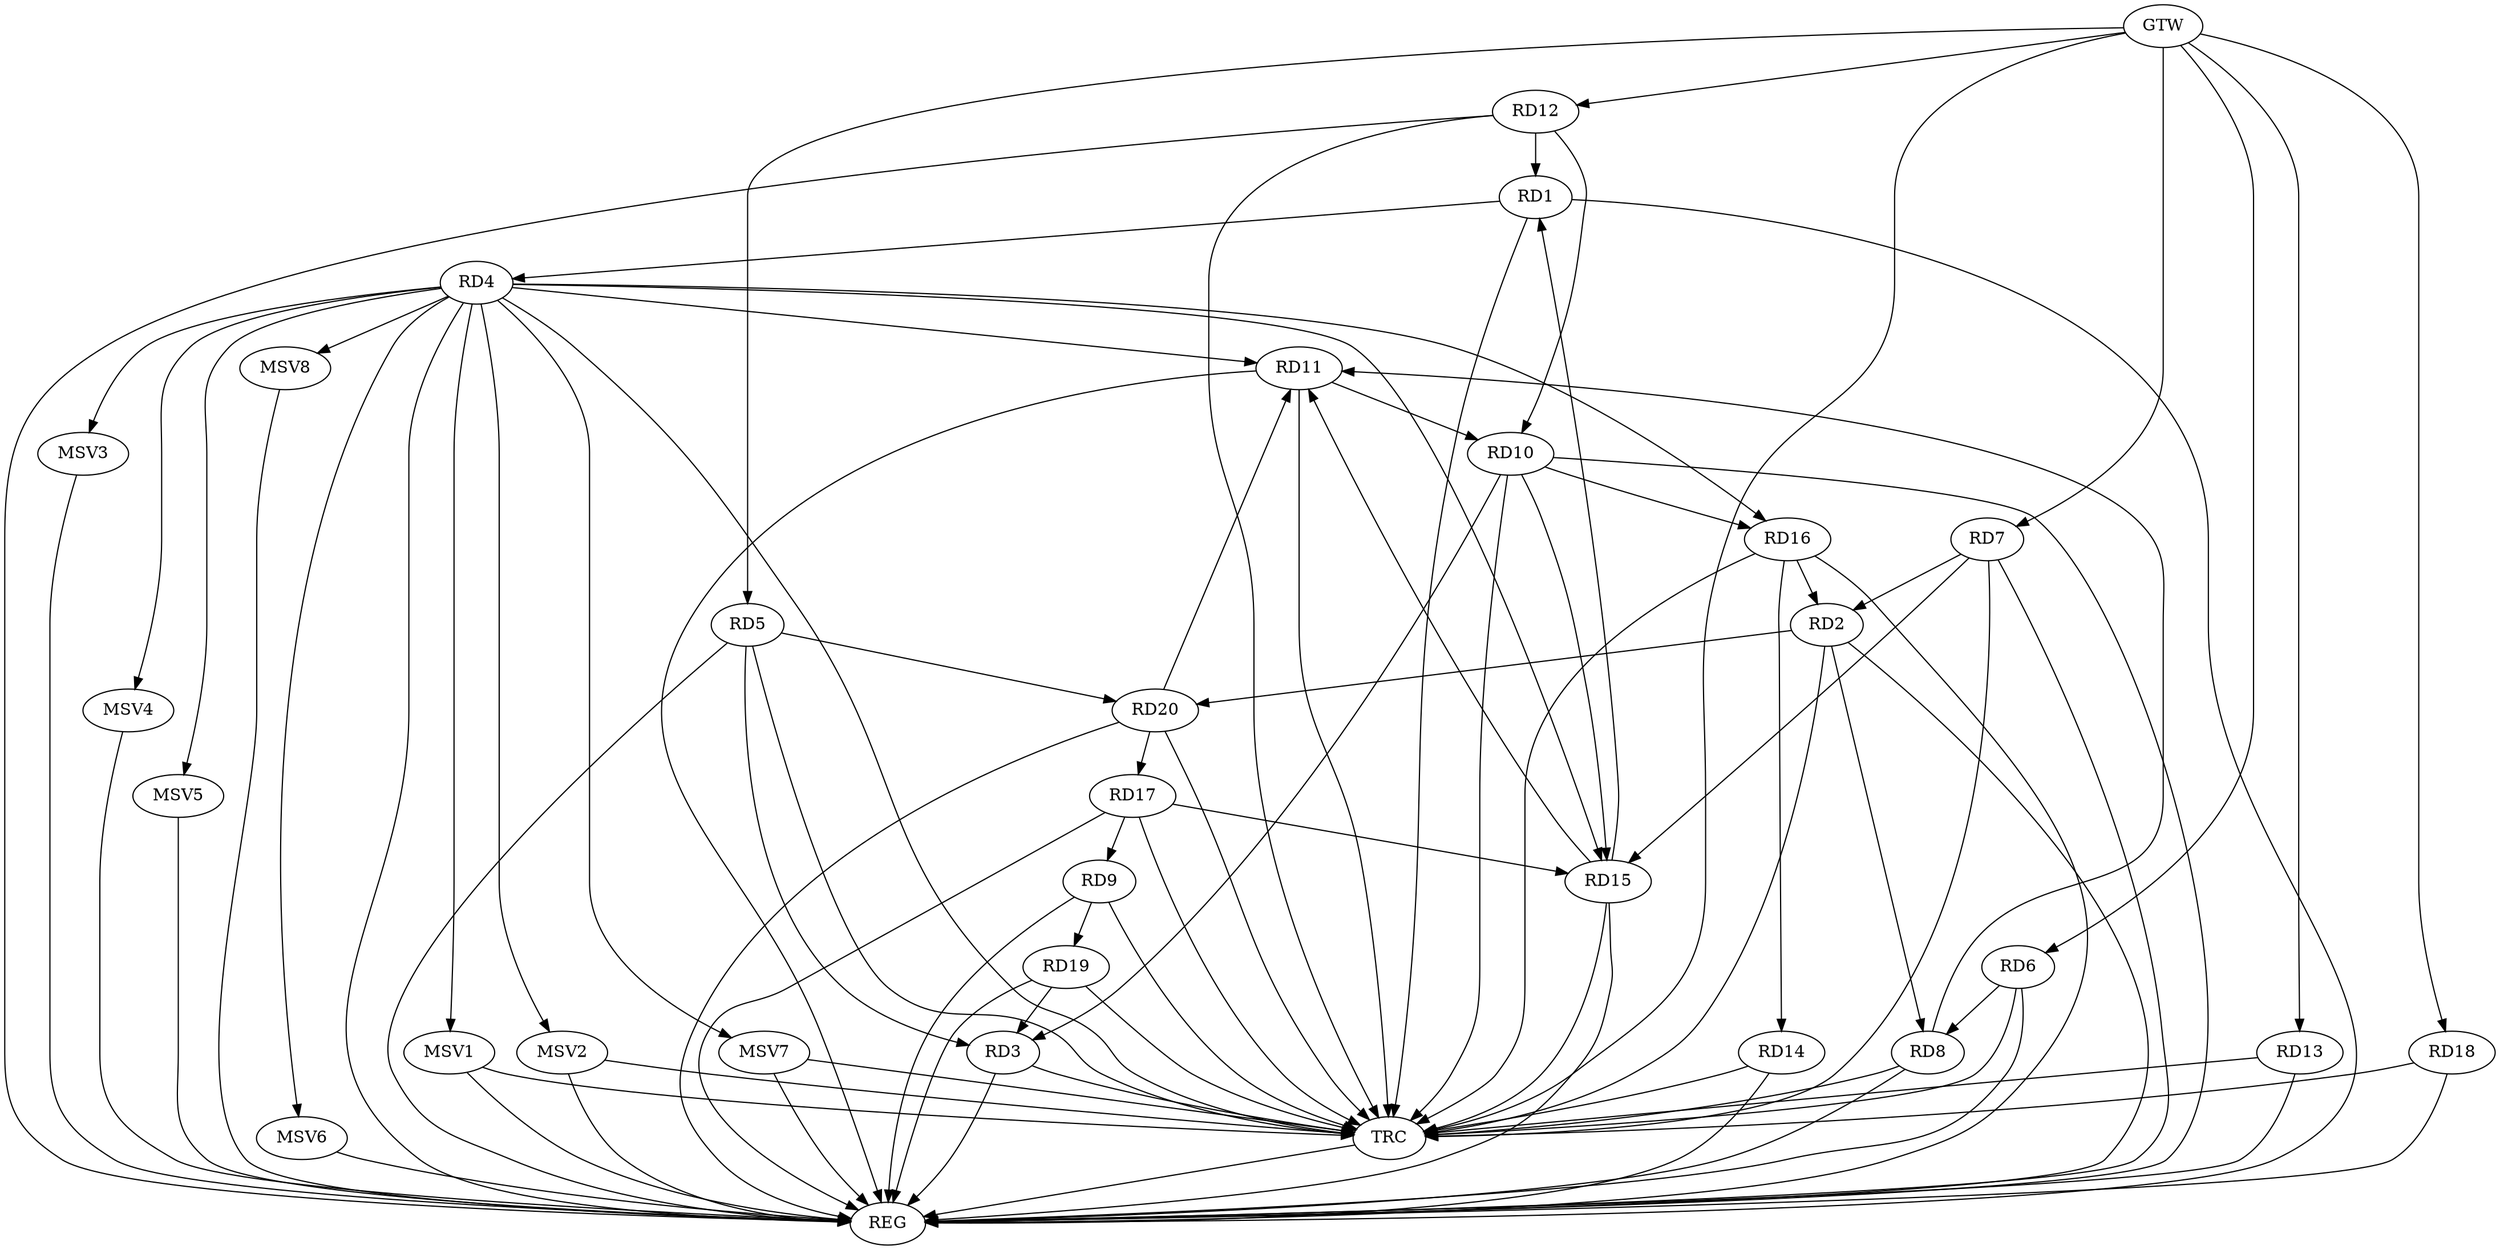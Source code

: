 strict digraph G {
  RD1 [ label="RD1" ];
  RD2 [ label="RD2" ];
  RD3 [ label="RD3" ];
  RD4 [ label="RD4" ];
  RD5 [ label="RD5" ];
  RD6 [ label="RD6" ];
  RD7 [ label="RD7" ];
  RD8 [ label="RD8" ];
  RD9 [ label="RD9" ];
  RD10 [ label="RD10" ];
  RD11 [ label="RD11" ];
  RD12 [ label="RD12" ];
  RD13 [ label="RD13" ];
  RD14 [ label="RD14" ];
  RD15 [ label="RD15" ];
  RD16 [ label="RD16" ];
  RD17 [ label="RD17" ];
  RD18 [ label="RD18" ];
  RD19 [ label="RD19" ];
  RD20 [ label="RD20" ];
  GTW [ label="GTW" ];
  REG [ label="REG" ];
  TRC [ label="TRC" ];
  MSV1 [ label="MSV1" ];
  MSV2 [ label="MSV2" ];
  MSV3 [ label="MSV3" ];
  MSV4 [ label="MSV4" ];
  MSV5 [ label="MSV5" ];
  MSV6 [ label="MSV6" ];
  MSV7 [ label="MSV7" ];
  MSV8 [ label="MSV8" ];
  RD1 -> RD4;
  RD12 -> RD1;
  RD15 -> RD1;
  RD7 -> RD2;
  RD2 -> RD8;
  RD16 -> RD2;
  RD2 -> RD20;
  RD5 -> RD3;
  RD10 -> RD3;
  RD19 -> RD3;
  RD4 -> RD11;
  RD4 -> RD15;
  RD4 -> RD16;
  RD5 -> RD20;
  RD6 -> RD8;
  RD7 -> RD15;
  RD8 -> RD11;
  RD17 -> RD9;
  RD9 -> RD19;
  RD11 -> RD10;
  RD12 -> RD10;
  RD10 -> RD15;
  RD10 -> RD16;
  RD15 -> RD11;
  RD20 -> RD11;
  RD16 -> RD14;
  RD17 -> RD15;
  RD20 -> RD17;
  GTW -> RD5;
  GTW -> RD6;
  GTW -> RD7;
  GTW -> RD12;
  GTW -> RD13;
  GTW -> RD18;
  RD1 -> REG;
  RD2 -> REG;
  RD3 -> REG;
  RD4 -> REG;
  RD5 -> REG;
  RD6 -> REG;
  RD7 -> REG;
  RD8 -> REG;
  RD9 -> REG;
  RD10 -> REG;
  RD11 -> REG;
  RD12 -> REG;
  RD13 -> REG;
  RD14 -> REG;
  RD15 -> REG;
  RD16 -> REG;
  RD17 -> REG;
  RD18 -> REG;
  RD19 -> REG;
  RD20 -> REG;
  RD1 -> TRC;
  RD2 -> TRC;
  RD3 -> TRC;
  RD4 -> TRC;
  RD5 -> TRC;
  RD6 -> TRC;
  RD7 -> TRC;
  RD8 -> TRC;
  RD9 -> TRC;
  RD10 -> TRC;
  RD11 -> TRC;
  RD12 -> TRC;
  RD13 -> TRC;
  RD14 -> TRC;
  RD15 -> TRC;
  RD16 -> TRC;
  RD17 -> TRC;
  RD18 -> TRC;
  RD19 -> TRC;
  RD20 -> TRC;
  GTW -> TRC;
  TRC -> REG;
  RD4 -> MSV1;
  MSV1 -> REG;
  MSV1 -> TRC;
  RD4 -> MSV2;
  MSV2 -> REG;
  MSV2 -> TRC;
  RD4 -> MSV3;
  MSV3 -> REG;
  RD4 -> MSV4;
  MSV4 -> REG;
  RD4 -> MSV5;
  MSV5 -> REG;
  RD4 -> MSV6;
  MSV6 -> REG;
  RD4 -> MSV7;
  RD4 -> MSV8;
  MSV7 -> REG;
  MSV7 -> TRC;
  MSV8 -> REG;
}
